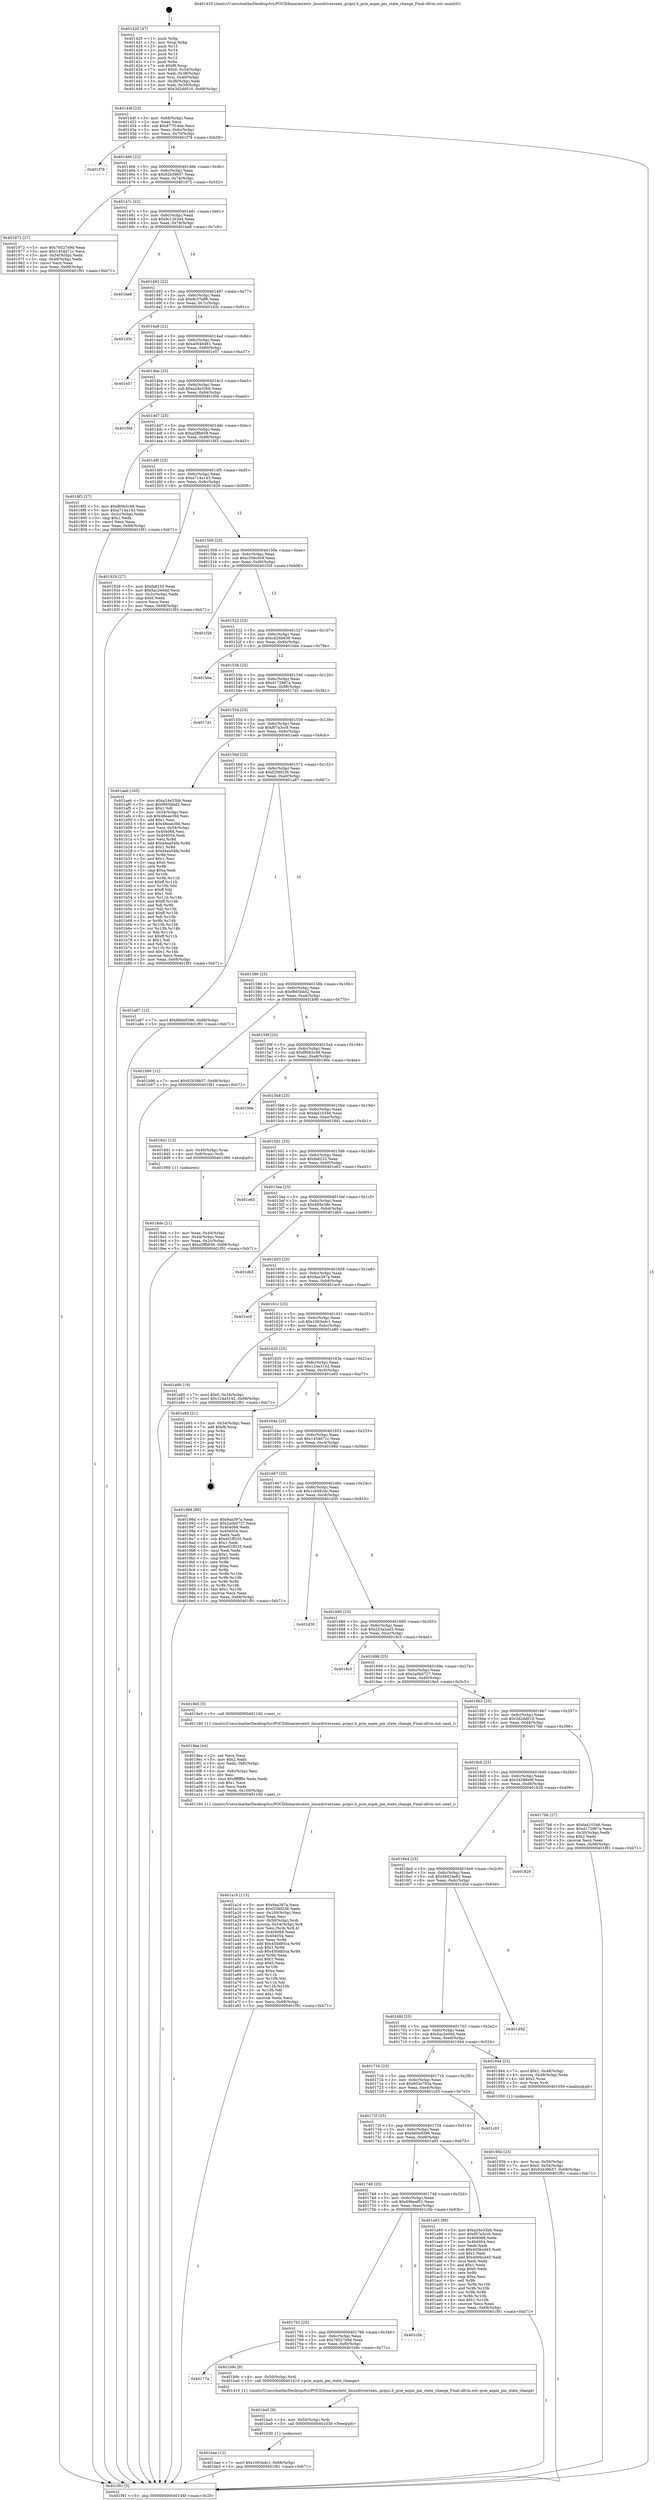 digraph "0x401420" {
  label = "0x401420 (/mnt/c/Users/mathe/Desktop/tcc/POCII/binaries/extr_linuxdriversxen..pcipci.h_pcie_aspm_pm_state_change_Final-ollvm.out::main(0))"
  labelloc = "t"
  node[shape=record]

  Entry [label="",width=0.3,height=0.3,shape=circle,fillcolor=black,style=filled]
  "0x40144f" [label="{
     0x40144f [23]\l
     | [instrs]\l
     &nbsp;&nbsp;0x40144f \<+3\>: mov -0x68(%rbp),%eax\l
     &nbsp;&nbsp;0x401452 \<+2\>: mov %eax,%ecx\l
     &nbsp;&nbsp;0x401454 \<+6\>: sub $0x877f14eb,%ecx\l
     &nbsp;&nbsp;0x40145a \<+3\>: mov %eax,-0x6c(%rbp)\l
     &nbsp;&nbsp;0x40145d \<+3\>: mov %ecx,-0x70(%rbp)\l
     &nbsp;&nbsp;0x401460 \<+6\>: je 0000000000401f78 \<main+0xb58\>\l
  }"]
  "0x401f78" [label="{
     0x401f78\l
  }", style=dashed]
  "0x401466" [label="{
     0x401466 [22]\l
     | [instrs]\l
     &nbsp;&nbsp;0x401466 \<+5\>: jmp 000000000040146b \<main+0x4b\>\l
     &nbsp;&nbsp;0x40146b \<+3\>: mov -0x6c(%rbp),%eax\l
     &nbsp;&nbsp;0x40146e \<+5\>: sub $0x92b39b57,%eax\l
     &nbsp;&nbsp;0x401473 \<+3\>: mov %eax,-0x74(%rbp)\l
     &nbsp;&nbsp;0x401476 \<+6\>: je 0000000000401972 \<main+0x552\>\l
  }"]
  Exit [label="",width=0.3,height=0.3,shape=circle,fillcolor=black,style=filled,peripheries=2]
  "0x401972" [label="{
     0x401972 [27]\l
     | [instrs]\l
     &nbsp;&nbsp;0x401972 \<+5\>: mov $0x76527e9d,%eax\l
     &nbsp;&nbsp;0x401977 \<+5\>: mov $0x1454d71c,%ecx\l
     &nbsp;&nbsp;0x40197c \<+3\>: mov -0x54(%rbp),%edx\l
     &nbsp;&nbsp;0x40197f \<+3\>: cmp -0x48(%rbp),%edx\l
     &nbsp;&nbsp;0x401982 \<+3\>: cmovl %ecx,%eax\l
     &nbsp;&nbsp;0x401985 \<+3\>: mov %eax,-0x68(%rbp)\l
     &nbsp;&nbsp;0x401988 \<+5\>: jmp 0000000000401f91 \<main+0xb71\>\l
  }"]
  "0x40147c" [label="{
     0x40147c [22]\l
     | [instrs]\l
     &nbsp;&nbsp;0x40147c \<+5\>: jmp 0000000000401481 \<main+0x61\>\l
     &nbsp;&nbsp;0x401481 \<+3\>: mov -0x6c(%rbp),%eax\l
     &nbsp;&nbsp;0x401484 \<+5\>: sub $0x9c1263d4,%eax\l
     &nbsp;&nbsp;0x401489 \<+3\>: mov %eax,-0x78(%rbp)\l
     &nbsp;&nbsp;0x40148c \<+6\>: je 0000000000401be8 \<main+0x7c8\>\l
  }"]
  "0x401bae" [label="{
     0x401bae [12]\l
     | [instrs]\l
     &nbsp;&nbsp;0x401bae \<+7\>: movl $0x1003edc1,-0x68(%rbp)\l
     &nbsp;&nbsp;0x401bb5 \<+5\>: jmp 0000000000401f91 \<main+0xb71\>\l
  }"]
  "0x401be8" [label="{
     0x401be8\l
  }", style=dashed]
  "0x401492" [label="{
     0x401492 [22]\l
     | [instrs]\l
     &nbsp;&nbsp;0x401492 \<+5\>: jmp 0000000000401497 \<main+0x77\>\l
     &nbsp;&nbsp;0x401497 \<+3\>: mov -0x6c(%rbp),%eax\l
     &nbsp;&nbsp;0x40149a \<+5\>: sub $0x9c37eff6,%eax\l
     &nbsp;&nbsp;0x40149f \<+3\>: mov %eax,-0x7c(%rbp)\l
     &nbsp;&nbsp;0x4014a2 \<+6\>: je 0000000000401d3c \<main+0x91c\>\l
  }"]
  "0x401ba5" [label="{
     0x401ba5 [9]\l
     | [instrs]\l
     &nbsp;&nbsp;0x401ba5 \<+4\>: mov -0x50(%rbp),%rdi\l
     &nbsp;&nbsp;0x401ba9 \<+5\>: call 0000000000401030 \<free@plt\>\l
     | [calls]\l
     &nbsp;&nbsp;0x401030 \{1\} (unknown)\l
  }"]
  "0x401d3c" [label="{
     0x401d3c\l
  }", style=dashed]
  "0x4014a8" [label="{
     0x4014a8 [22]\l
     | [instrs]\l
     &nbsp;&nbsp;0x4014a8 \<+5\>: jmp 00000000004014ad \<main+0x8d\>\l
     &nbsp;&nbsp;0x4014ad \<+3\>: mov -0x6c(%rbp),%eax\l
     &nbsp;&nbsp;0x4014b0 \<+5\>: sub $0xa004b461,%eax\l
     &nbsp;&nbsp;0x4014b5 \<+3\>: mov %eax,-0x80(%rbp)\l
     &nbsp;&nbsp;0x4014b8 \<+6\>: je 0000000000401e57 \<main+0xa37\>\l
  }"]
  "0x40177a" [label="{
     0x40177a\l
  }", style=dashed]
  "0x401e57" [label="{
     0x401e57\l
  }", style=dashed]
  "0x4014be" [label="{
     0x4014be [25]\l
     | [instrs]\l
     &nbsp;&nbsp;0x4014be \<+5\>: jmp 00000000004014c3 \<main+0xa3\>\l
     &nbsp;&nbsp;0x4014c3 \<+3\>: mov -0x6c(%rbp),%eax\l
     &nbsp;&nbsp;0x4014c6 \<+5\>: sub $0xa24e33bb,%eax\l
     &nbsp;&nbsp;0x4014cb \<+6\>: mov %eax,-0x84(%rbp)\l
     &nbsp;&nbsp;0x4014d1 \<+6\>: je 0000000000401f0d \<main+0xaed\>\l
  }"]
  "0x401b9c" [label="{
     0x401b9c [9]\l
     | [instrs]\l
     &nbsp;&nbsp;0x401b9c \<+4\>: mov -0x50(%rbp),%rdi\l
     &nbsp;&nbsp;0x401ba0 \<+5\>: call 0000000000401410 \<pcie_aspm_pm_state_change\>\l
     | [calls]\l
     &nbsp;&nbsp;0x401410 \{1\} (/mnt/c/Users/mathe/Desktop/tcc/POCII/binaries/extr_linuxdriversxen..pcipci.h_pcie_aspm_pm_state_change_Final-ollvm.out::pcie_aspm_pm_state_change)\l
  }"]
  "0x401f0d" [label="{
     0x401f0d\l
  }", style=dashed]
  "0x4014d7" [label="{
     0x4014d7 [25]\l
     | [instrs]\l
     &nbsp;&nbsp;0x4014d7 \<+5\>: jmp 00000000004014dc \<main+0xbc\>\l
     &nbsp;&nbsp;0x4014dc \<+3\>: mov -0x6c(%rbp),%eax\l
     &nbsp;&nbsp;0x4014df \<+5\>: sub $0xa5ffb658,%eax\l
     &nbsp;&nbsp;0x4014e4 \<+6\>: mov %eax,-0x88(%rbp)\l
     &nbsp;&nbsp;0x4014ea \<+6\>: je 00000000004018f3 \<main+0x4d3\>\l
  }"]
  "0x401761" [label="{
     0x401761 [25]\l
     | [instrs]\l
     &nbsp;&nbsp;0x401761 \<+5\>: jmp 0000000000401766 \<main+0x346\>\l
     &nbsp;&nbsp;0x401766 \<+3\>: mov -0x6c(%rbp),%eax\l
     &nbsp;&nbsp;0x401769 \<+5\>: sub $0x76527e9d,%eax\l
     &nbsp;&nbsp;0x40176e \<+6\>: mov %eax,-0xf0(%rbp)\l
     &nbsp;&nbsp;0x401774 \<+6\>: je 0000000000401b9c \<main+0x77c\>\l
  }"]
  "0x4018f3" [label="{
     0x4018f3 [27]\l
     | [instrs]\l
     &nbsp;&nbsp;0x4018f3 \<+5\>: mov $0xf80b5c48,%eax\l
     &nbsp;&nbsp;0x4018f8 \<+5\>: mov $0xa714a143,%ecx\l
     &nbsp;&nbsp;0x4018fd \<+3\>: mov -0x2c(%rbp),%edx\l
     &nbsp;&nbsp;0x401900 \<+3\>: cmp $0x1,%edx\l
     &nbsp;&nbsp;0x401903 \<+3\>: cmovl %ecx,%eax\l
     &nbsp;&nbsp;0x401906 \<+3\>: mov %eax,-0x68(%rbp)\l
     &nbsp;&nbsp;0x401909 \<+5\>: jmp 0000000000401f91 \<main+0xb71\>\l
  }"]
  "0x4014f0" [label="{
     0x4014f0 [25]\l
     | [instrs]\l
     &nbsp;&nbsp;0x4014f0 \<+5\>: jmp 00000000004014f5 \<main+0xd5\>\l
     &nbsp;&nbsp;0x4014f5 \<+3\>: mov -0x6c(%rbp),%eax\l
     &nbsp;&nbsp;0x4014f8 \<+5\>: sub $0xa714a143,%eax\l
     &nbsp;&nbsp;0x4014fd \<+6\>: mov %eax,-0x8c(%rbp)\l
     &nbsp;&nbsp;0x401503 \<+6\>: je 0000000000401929 \<main+0x509\>\l
  }"]
  "0x401c5b" [label="{
     0x401c5b\l
  }", style=dashed]
  "0x401929" [label="{
     0x401929 [27]\l
     | [instrs]\l
     &nbsp;&nbsp;0x401929 \<+5\>: mov $0xfa8233,%eax\l
     &nbsp;&nbsp;0x40192e \<+5\>: mov $0x5ac2e0dd,%ecx\l
     &nbsp;&nbsp;0x401933 \<+3\>: mov -0x2c(%rbp),%edx\l
     &nbsp;&nbsp;0x401936 \<+3\>: cmp $0x0,%edx\l
     &nbsp;&nbsp;0x401939 \<+3\>: cmove %ecx,%eax\l
     &nbsp;&nbsp;0x40193c \<+3\>: mov %eax,-0x68(%rbp)\l
     &nbsp;&nbsp;0x40193f \<+5\>: jmp 0000000000401f91 \<main+0xb71\>\l
  }"]
  "0x401509" [label="{
     0x401509 [25]\l
     | [instrs]\l
     &nbsp;&nbsp;0x401509 \<+5\>: jmp 000000000040150e \<main+0xee\>\l
     &nbsp;&nbsp;0x40150e \<+3\>: mov -0x6c(%rbp),%eax\l
     &nbsp;&nbsp;0x401511 \<+5\>: sub $0xc556c0c9,%eax\l
     &nbsp;&nbsp;0x401516 \<+6\>: mov %eax,-0x90(%rbp)\l
     &nbsp;&nbsp;0x40151c \<+6\>: je 0000000000401f26 \<main+0xb06\>\l
  }"]
  "0x401748" [label="{
     0x401748 [25]\l
     | [instrs]\l
     &nbsp;&nbsp;0x401748 \<+5\>: jmp 000000000040174d \<main+0x32d\>\l
     &nbsp;&nbsp;0x40174d \<+3\>: mov -0x6c(%rbp),%eax\l
     &nbsp;&nbsp;0x401750 \<+5\>: sub $0x69beaf51,%eax\l
     &nbsp;&nbsp;0x401755 \<+6\>: mov %eax,-0xec(%rbp)\l
     &nbsp;&nbsp;0x40175b \<+6\>: je 0000000000401c5b \<main+0x83b\>\l
  }"]
  "0x401f26" [label="{
     0x401f26\l
  }", style=dashed]
  "0x401522" [label="{
     0x401522 [25]\l
     | [instrs]\l
     &nbsp;&nbsp;0x401522 \<+5\>: jmp 0000000000401527 \<main+0x107\>\l
     &nbsp;&nbsp;0x401527 \<+3\>: mov -0x6c(%rbp),%eax\l
     &nbsp;&nbsp;0x40152a \<+5\>: sub $0xcb26b639,%eax\l
     &nbsp;&nbsp;0x40152f \<+6\>: mov %eax,-0x94(%rbp)\l
     &nbsp;&nbsp;0x401535 \<+6\>: je 0000000000401bba \<main+0x79a\>\l
  }"]
  "0x401a93" [label="{
     0x401a93 [88]\l
     | [instrs]\l
     &nbsp;&nbsp;0x401a93 \<+5\>: mov $0xa24e33bb,%eax\l
     &nbsp;&nbsp;0x401a98 \<+5\>: mov $0xf07a3cc9,%ecx\l
     &nbsp;&nbsp;0x401a9d \<+7\>: mov 0x404068,%edx\l
     &nbsp;&nbsp;0x401aa4 \<+7\>: mov 0x404054,%esi\l
     &nbsp;&nbsp;0x401aab \<+2\>: mov %edx,%edi\l
     &nbsp;&nbsp;0x401aad \<+6\>: sub $0x400bcd45,%edi\l
     &nbsp;&nbsp;0x401ab3 \<+3\>: sub $0x1,%edi\l
     &nbsp;&nbsp;0x401ab6 \<+6\>: add $0x400bcd45,%edi\l
     &nbsp;&nbsp;0x401abc \<+3\>: imul %edi,%edx\l
     &nbsp;&nbsp;0x401abf \<+3\>: and $0x1,%edx\l
     &nbsp;&nbsp;0x401ac2 \<+3\>: cmp $0x0,%edx\l
     &nbsp;&nbsp;0x401ac5 \<+4\>: sete %r8b\l
     &nbsp;&nbsp;0x401ac9 \<+3\>: cmp $0xa,%esi\l
     &nbsp;&nbsp;0x401acc \<+4\>: setl %r9b\l
     &nbsp;&nbsp;0x401ad0 \<+3\>: mov %r8b,%r10b\l
     &nbsp;&nbsp;0x401ad3 \<+3\>: and %r9b,%r10b\l
     &nbsp;&nbsp;0x401ad6 \<+3\>: xor %r9b,%r8b\l
     &nbsp;&nbsp;0x401ad9 \<+3\>: or %r8b,%r10b\l
     &nbsp;&nbsp;0x401adc \<+4\>: test $0x1,%r10b\l
     &nbsp;&nbsp;0x401ae0 \<+3\>: cmovne %ecx,%eax\l
     &nbsp;&nbsp;0x401ae3 \<+3\>: mov %eax,-0x68(%rbp)\l
     &nbsp;&nbsp;0x401ae6 \<+5\>: jmp 0000000000401f91 \<main+0xb71\>\l
  }"]
  "0x401bba" [label="{
     0x401bba\l
  }", style=dashed]
  "0x40153b" [label="{
     0x40153b [25]\l
     | [instrs]\l
     &nbsp;&nbsp;0x40153b \<+5\>: jmp 0000000000401540 \<main+0x120\>\l
     &nbsp;&nbsp;0x401540 \<+3\>: mov -0x6c(%rbp),%eax\l
     &nbsp;&nbsp;0x401543 \<+5\>: sub $0xd172967a,%eax\l
     &nbsp;&nbsp;0x401548 \<+6\>: mov %eax,-0x98(%rbp)\l
     &nbsp;&nbsp;0x40154e \<+6\>: je 00000000004017d1 \<main+0x3b1\>\l
  }"]
  "0x40172f" [label="{
     0x40172f [25]\l
     | [instrs]\l
     &nbsp;&nbsp;0x40172f \<+5\>: jmp 0000000000401734 \<main+0x314\>\l
     &nbsp;&nbsp;0x401734 \<+3\>: mov -0x6c(%rbp),%eax\l
     &nbsp;&nbsp;0x401737 \<+5\>: sub $0x660e9396,%eax\l
     &nbsp;&nbsp;0x40173c \<+6\>: mov %eax,-0xe8(%rbp)\l
     &nbsp;&nbsp;0x401742 \<+6\>: je 0000000000401a93 \<main+0x673\>\l
  }"]
  "0x4017d1" [label="{
     0x4017d1\l
  }", style=dashed]
  "0x401554" [label="{
     0x401554 [25]\l
     | [instrs]\l
     &nbsp;&nbsp;0x401554 \<+5\>: jmp 0000000000401559 \<main+0x139\>\l
     &nbsp;&nbsp;0x401559 \<+3\>: mov -0x6c(%rbp),%eax\l
     &nbsp;&nbsp;0x40155c \<+5\>: sub $0xf07a3cc9,%eax\l
     &nbsp;&nbsp;0x401561 \<+6\>: mov %eax,-0x9c(%rbp)\l
     &nbsp;&nbsp;0x401567 \<+6\>: je 0000000000401aeb \<main+0x6cb\>\l
  }"]
  "0x401c03" [label="{
     0x401c03\l
  }", style=dashed]
  "0x401aeb" [label="{
     0x401aeb [165]\l
     | [instrs]\l
     &nbsp;&nbsp;0x401aeb \<+5\>: mov $0xa24e33bb,%eax\l
     &nbsp;&nbsp;0x401af0 \<+5\>: mov $0xf665bbd2,%ecx\l
     &nbsp;&nbsp;0x401af5 \<+2\>: mov $0x1,%dl\l
     &nbsp;&nbsp;0x401af7 \<+3\>: mov -0x54(%rbp),%esi\l
     &nbsp;&nbsp;0x401afa \<+6\>: sub $0x48eae39d,%esi\l
     &nbsp;&nbsp;0x401b00 \<+3\>: add $0x1,%esi\l
     &nbsp;&nbsp;0x401b03 \<+6\>: add $0x48eae39d,%esi\l
     &nbsp;&nbsp;0x401b09 \<+3\>: mov %esi,-0x54(%rbp)\l
     &nbsp;&nbsp;0x401b0c \<+7\>: mov 0x404068,%esi\l
     &nbsp;&nbsp;0x401b13 \<+7\>: mov 0x404054,%edi\l
     &nbsp;&nbsp;0x401b1a \<+3\>: mov %esi,%r8d\l
     &nbsp;&nbsp;0x401b1d \<+7\>: add $0xd4ea54fa,%r8d\l
     &nbsp;&nbsp;0x401b24 \<+4\>: sub $0x1,%r8d\l
     &nbsp;&nbsp;0x401b28 \<+7\>: sub $0xd4ea54fa,%r8d\l
     &nbsp;&nbsp;0x401b2f \<+4\>: imul %r8d,%esi\l
     &nbsp;&nbsp;0x401b33 \<+3\>: and $0x1,%esi\l
     &nbsp;&nbsp;0x401b36 \<+3\>: cmp $0x0,%esi\l
     &nbsp;&nbsp;0x401b39 \<+4\>: sete %r9b\l
     &nbsp;&nbsp;0x401b3d \<+3\>: cmp $0xa,%edi\l
     &nbsp;&nbsp;0x401b40 \<+4\>: setl %r10b\l
     &nbsp;&nbsp;0x401b44 \<+3\>: mov %r9b,%r11b\l
     &nbsp;&nbsp;0x401b47 \<+4\>: xor $0xff,%r11b\l
     &nbsp;&nbsp;0x401b4b \<+3\>: mov %r10b,%bl\l
     &nbsp;&nbsp;0x401b4e \<+3\>: xor $0xff,%bl\l
     &nbsp;&nbsp;0x401b51 \<+3\>: xor $0x1,%dl\l
     &nbsp;&nbsp;0x401b54 \<+3\>: mov %r11b,%r14b\l
     &nbsp;&nbsp;0x401b57 \<+4\>: and $0xff,%r14b\l
     &nbsp;&nbsp;0x401b5b \<+3\>: and %dl,%r9b\l
     &nbsp;&nbsp;0x401b5e \<+3\>: mov %bl,%r15b\l
     &nbsp;&nbsp;0x401b61 \<+4\>: and $0xff,%r15b\l
     &nbsp;&nbsp;0x401b65 \<+3\>: and %dl,%r10b\l
     &nbsp;&nbsp;0x401b68 \<+3\>: or %r9b,%r14b\l
     &nbsp;&nbsp;0x401b6b \<+3\>: or %r10b,%r15b\l
     &nbsp;&nbsp;0x401b6e \<+3\>: xor %r15b,%r14b\l
     &nbsp;&nbsp;0x401b71 \<+3\>: or %bl,%r11b\l
     &nbsp;&nbsp;0x401b74 \<+4\>: xor $0xff,%r11b\l
     &nbsp;&nbsp;0x401b78 \<+3\>: or $0x1,%dl\l
     &nbsp;&nbsp;0x401b7b \<+3\>: and %dl,%r11b\l
     &nbsp;&nbsp;0x401b7e \<+3\>: or %r11b,%r14b\l
     &nbsp;&nbsp;0x401b81 \<+4\>: test $0x1,%r14b\l
     &nbsp;&nbsp;0x401b85 \<+3\>: cmovne %ecx,%eax\l
     &nbsp;&nbsp;0x401b88 \<+3\>: mov %eax,-0x68(%rbp)\l
     &nbsp;&nbsp;0x401b8b \<+5\>: jmp 0000000000401f91 \<main+0xb71\>\l
  }"]
  "0x40156d" [label="{
     0x40156d [25]\l
     | [instrs]\l
     &nbsp;&nbsp;0x40156d \<+5\>: jmp 0000000000401572 \<main+0x152\>\l
     &nbsp;&nbsp;0x401572 \<+3\>: mov -0x6c(%rbp),%eax\l
     &nbsp;&nbsp;0x401575 \<+5\>: sub $0xf256f236,%eax\l
     &nbsp;&nbsp;0x40157a \<+6\>: mov %eax,-0xa0(%rbp)\l
     &nbsp;&nbsp;0x401580 \<+6\>: je 0000000000401a87 \<main+0x667\>\l
  }"]
  "0x401a16" [label="{
     0x401a16 [113]\l
     | [instrs]\l
     &nbsp;&nbsp;0x401a16 \<+5\>: mov $0x9aa397a,%ecx\l
     &nbsp;&nbsp;0x401a1b \<+5\>: mov $0xf256f236,%edx\l
     &nbsp;&nbsp;0x401a20 \<+6\>: mov -0x100(%rbp),%esi\l
     &nbsp;&nbsp;0x401a26 \<+3\>: imul %eax,%esi\l
     &nbsp;&nbsp;0x401a29 \<+4\>: mov -0x50(%rbp),%rdi\l
     &nbsp;&nbsp;0x401a2d \<+4\>: movslq -0x54(%rbp),%r8\l
     &nbsp;&nbsp;0x401a31 \<+4\>: mov %esi,(%rdi,%r8,4)\l
     &nbsp;&nbsp;0x401a35 \<+7\>: mov 0x404068,%eax\l
     &nbsp;&nbsp;0x401a3c \<+7\>: mov 0x404054,%esi\l
     &nbsp;&nbsp;0x401a43 \<+3\>: mov %eax,%r9d\l
     &nbsp;&nbsp;0x401a46 \<+7\>: add $0x450d85ca,%r9d\l
     &nbsp;&nbsp;0x401a4d \<+4\>: sub $0x1,%r9d\l
     &nbsp;&nbsp;0x401a51 \<+7\>: sub $0x450d85ca,%r9d\l
     &nbsp;&nbsp;0x401a58 \<+4\>: imul %r9d,%eax\l
     &nbsp;&nbsp;0x401a5c \<+3\>: and $0x1,%eax\l
     &nbsp;&nbsp;0x401a5f \<+3\>: cmp $0x0,%eax\l
     &nbsp;&nbsp;0x401a62 \<+4\>: sete %r10b\l
     &nbsp;&nbsp;0x401a66 \<+3\>: cmp $0xa,%esi\l
     &nbsp;&nbsp;0x401a69 \<+4\>: setl %r11b\l
     &nbsp;&nbsp;0x401a6d \<+3\>: mov %r10b,%bl\l
     &nbsp;&nbsp;0x401a70 \<+3\>: and %r11b,%bl\l
     &nbsp;&nbsp;0x401a73 \<+3\>: xor %r11b,%r10b\l
     &nbsp;&nbsp;0x401a76 \<+3\>: or %r10b,%bl\l
     &nbsp;&nbsp;0x401a79 \<+3\>: test $0x1,%bl\l
     &nbsp;&nbsp;0x401a7c \<+3\>: cmovne %edx,%ecx\l
     &nbsp;&nbsp;0x401a7f \<+3\>: mov %ecx,-0x68(%rbp)\l
     &nbsp;&nbsp;0x401a82 \<+5\>: jmp 0000000000401f91 \<main+0xb71\>\l
  }"]
  "0x401a87" [label="{
     0x401a87 [12]\l
     | [instrs]\l
     &nbsp;&nbsp;0x401a87 \<+7\>: movl $0x660e9396,-0x68(%rbp)\l
     &nbsp;&nbsp;0x401a8e \<+5\>: jmp 0000000000401f91 \<main+0xb71\>\l
  }"]
  "0x401586" [label="{
     0x401586 [25]\l
     | [instrs]\l
     &nbsp;&nbsp;0x401586 \<+5\>: jmp 000000000040158b \<main+0x16b\>\l
     &nbsp;&nbsp;0x40158b \<+3\>: mov -0x6c(%rbp),%eax\l
     &nbsp;&nbsp;0x40158e \<+5\>: sub $0xf665bbd2,%eax\l
     &nbsp;&nbsp;0x401593 \<+6\>: mov %eax,-0xa4(%rbp)\l
     &nbsp;&nbsp;0x401599 \<+6\>: je 0000000000401b90 \<main+0x770\>\l
  }"]
  "0x4019ea" [label="{
     0x4019ea [44]\l
     | [instrs]\l
     &nbsp;&nbsp;0x4019ea \<+2\>: xor %ecx,%ecx\l
     &nbsp;&nbsp;0x4019ec \<+5\>: mov $0x2,%edx\l
     &nbsp;&nbsp;0x4019f1 \<+6\>: mov %edx,-0xfc(%rbp)\l
     &nbsp;&nbsp;0x4019f7 \<+1\>: cltd\l
     &nbsp;&nbsp;0x4019f8 \<+6\>: mov -0xfc(%rbp),%esi\l
     &nbsp;&nbsp;0x4019fe \<+2\>: idiv %esi\l
     &nbsp;&nbsp;0x401a00 \<+6\>: imul $0xfffffffe,%edx,%edx\l
     &nbsp;&nbsp;0x401a06 \<+3\>: sub $0x1,%ecx\l
     &nbsp;&nbsp;0x401a09 \<+2\>: sub %ecx,%edx\l
     &nbsp;&nbsp;0x401a0b \<+6\>: mov %edx,-0x100(%rbp)\l
     &nbsp;&nbsp;0x401a11 \<+5\>: call 0000000000401160 \<next_i\>\l
     | [calls]\l
     &nbsp;&nbsp;0x401160 \{1\} (/mnt/c/Users/mathe/Desktop/tcc/POCII/binaries/extr_linuxdriversxen..pcipci.h_pcie_aspm_pm_state_change_Final-ollvm.out::next_i)\l
  }"]
  "0x401b90" [label="{
     0x401b90 [12]\l
     | [instrs]\l
     &nbsp;&nbsp;0x401b90 \<+7\>: movl $0x92b39b57,-0x68(%rbp)\l
     &nbsp;&nbsp;0x401b97 \<+5\>: jmp 0000000000401f91 \<main+0xb71\>\l
  }"]
  "0x40159f" [label="{
     0x40159f [25]\l
     | [instrs]\l
     &nbsp;&nbsp;0x40159f \<+5\>: jmp 00000000004015a4 \<main+0x184\>\l
     &nbsp;&nbsp;0x4015a4 \<+3\>: mov -0x6c(%rbp),%eax\l
     &nbsp;&nbsp;0x4015a7 \<+5\>: sub $0xf80b5c48,%eax\l
     &nbsp;&nbsp;0x4015ac \<+6\>: mov %eax,-0xa8(%rbp)\l
     &nbsp;&nbsp;0x4015b2 \<+6\>: je 000000000040190e \<main+0x4ee\>\l
  }"]
  "0x40195b" [label="{
     0x40195b [23]\l
     | [instrs]\l
     &nbsp;&nbsp;0x40195b \<+4\>: mov %rax,-0x50(%rbp)\l
     &nbsp;&nbsp;0x40195f \<+7\>: movl $0x0,-0x54(%rbp)\l
     &nbsp;&nbsp;0x401966 \<+7\>: movl $0x92b39b57,-0x68(%rbp)\l
     &nbsp;&nbsp;0x40196d \<+5\>: jmp 0000000000401f91 \<main+0xb71\>\l
  }"]
  "0x40190e" [label="{
     0x40190e\l
  }", style=dashed]
  "0x4015b8" [label="{
     0x4015b8 [25]\l
     | [instrs]\l
     &nbsp;&nbsp;0x4015b8 \<+5\>: jmp 00000000004015bd \<main+0x19d\>\l
     &nbsp;&nbsp;0x4015bd \<+3\>: mov -0x6c(%rbp),%eax\l
     &nbsp;&nbsp;0x4015c0 \<+5\>: sub $0xfad10346,%eax\l
     &nbsp;&nbsp;0x4015c5 \<+6\>: mov %eax,-0xac(%rbp)\l
     &nbsp;&nbsp;0x4015cb \<+6\>: je 00000000004018d1 \<main+0x4b1\>\l
  }"]
  "0x401716" [label="{
     0x401716 [25]\l
     | [instrs]\l
     &nbsp;&nbsp;0x401716 \<+5\>: jmp 000000000040171b \<main+0x2fb\>\l
     &nbsp;&nbsp;0x40171b \<+3\>: mov -0x6c(%rbp),%eax\l
     &nbsp;&nbsp;0x40171e \<+5\>: sub $0x603e793a,%eax\l
     &nbsp;&nbsp;0x401723 \<+6\>: mov %eax,-0xe4(%rbp)\l
     &nbsp;&nbsp;0x401729 \<+6\>: je 0000000000401c03 \<main+0x7e3\>\l
  }"]
  "0x4018d1" [label="{
     0x4018d1 [13]\l
     | [instrs]\l
     &nbsp;&nbsp;0x4018d1 \<+4\>: mov -0x40(%rbp),%rax\l
     &nbsp;&nbsp;0x4018d5 \<+4\>: mov 0x8(%rax),%rdi\l
     &nbsp;&nbsp;0x4018d9 \<+5\>: call 0000000000401060 \<atoi@plt\>\l
     | [calls]\l
     &nbsp;&nbsp;0x401060 \{1\} (unknown)\l
  }"]
  "0x4015d1" [label="{
     0x4015d1 [25]\l
     | [instrs]\l
     &nbsp;&nbsp;0x4015d1 \<+5\>: jmp 00000000004015d6 \<main+0x1b6\>\l
     &nbsp;&nbsp;0x4015d6 \<+3\>: mov -0x6c(%rbp),%eax\l
     &nbsp;&nbsp;0x4015d9 \<+5\>: sub $0xfa8233,%eax\l
     &nbsp;&nbsp;0x4015de \<+6\>: mov %eax,-0xb0(%rbp)\l
     &nbsp;&nbsp;0x4015e4 \<+6\>: je 0000000000401e63 \<main+0xa43\>\l
  }"]
  "0x401944" [label="{
     0x401944 [23]\l
     | [instrs]\l
     &nbsp;&nbsp;0x401944 \<+7\>: movl $0x1,-0x48(%rbp)\l
     &nbsp;&nbsp;0x40194b \<+4\>: movslq -0x48(%rbp),%rax\l
     &nbsp;&nbsp;0x40194f \<+4\>: shl $0x2,%rax\l
     &nbsp;&nbsp;0x401953 \<+3\>: mov %rax,%rdi\l
     &nbsp;&nbsp;0x401956 \<+5\>: call 0000000000401050 \<malloc@plt\>\l
     | [calls]\l
     &nbsp;&nbsp;0x401050 \{1\} (unknown)\l
  }"]
  "0x401e63" [label="{
     0x401e63\l
  }", style=dashed]
  "0x4015ea" [label="{
     0x4015ea [25]\l
     | [instrs]\l
     &nbsp;&nbsp;0x4015ea \<+5\>: jmp 00000000004015ef \<main+0x1cf\>\l
     &nbsp;&nbsp;0x4015ef \<+3\>: mov -0x6c(%rbp),%eax\l
     &nbsp;&nbsp;0x4015f2 \<+5\>: sub $0x485e39e,%eax\l
     &nbsp;&nbsp;0x4015f7 \<+6\>: mov %eax,-0xb4(%rbp)\l
     &nbsp;&nbsp;0x4015fd \<+6\>: je 0000000000401db5 \<main+0x995\>\l
  }"]
  "0x4016fd" [label="{
     0x4016fd [25]\l
     | [instrs]\l
     &nbsp;&nbsp;0x4016fd \<+5\>: jmp 0000000000401702 \<main+0x2e2\>\l
     &nbsp;&nbsp;0x401702 \<+3\>: mov -0x6c(%rbp),%eax\l
     &nbsp;&nbsp;0x401705 \<+5\>: sub $0x5ac2e0dd,%eax\l
     &nbsp;&nbsp;0x40170a \<+6\>: mov %eax,-0xe0(%rbp)\l
     &nbsp;&nbsp;0x401710 \<+6\>: je 0000000000401944 \<main+0x524\>\l
  }"]
  "0x401db5" [label="{
     0x401db5\l
  }", style=dashed]
  "0x401603" [label="{
     0x401603 [25]\l
     | [instrs]\l
     &nbsp;&nbsp;0x401603 \<+5\>: jmp 0000000000401608 \<main+0x1e8\>\l
     &nbsp;&nbsp;0x401608 \<+3\>: mov -0x6c(%rbp),%eax\l
     &nbsp;&nbsp;0x40160b \<+5\>: sub $0x9aa397a,%eax\l
     &nbsp;&nbsp;0x401610 \<+6\>: mov %eax,-0xb8(%rbp)\l
     &nbsp;&nbsp;0x401616 \<+6\>: je 0000000000401ec0 \<main+0xaa0\>\l
  }"]
  "0x401d5d" [label="{
     0x401d5d\l
  }", style=dashed]
  "0x401ec0" [label="{
     0x401ec0\l
  }", style=dashed]
  "0x40161c" [label="{
     0x40161c [25]\l
     | [instrs]\l
     &nbsp;&nbsp;0x40161c \<+5\>: jmp 0000000000401621 \<main+0x201\>\l
     &nbsp;&nbsp;0x401621 \<+3\>: mov -0x6c(%rbp),%eax\l
     &nbsp;&nbsp;0x401624 \<+5\>: sub $0x1003edc1,%eax\l
     &nbsp;&nbsp;0x401629 \<+6\>: mov %eax,-0xbc(%rbp)\l
     &nbsp;&nbsp;0x40162f \<+6\>: je 0000000000401e80 \<main+0xa60\>\l
  }"]
  "0x4016e4" [label="{
     0x4016e4 [25]\l
     | [instrs]\l
     &nbsp;&nbsp;0x4016e4 \<+5\>: jmp 00000000004016e9 \<main+0x2c9\>\l
     &nbsp;&nbsp;0x4016e9 \<+3\>: mov -0x6c(%rbp),%eax\l
     &nbsp;&nbsp;0x4016ec \<+5\>: sub $0x58424e82,%eax\l
     &nbsp;&nbsp;0x4016f1 \<+6\>: mov %eax,-0xdc(%rbp)\l
     &nbsp;&nbsp;0x4016f7 \<+6\>: je 0000000000401d5d \<main+0x93d\>\l
  }"]
  "0x401e80" [label="{
     0x401e80 [19]\l
     | [instrs]\l
     &nbsp;&nbsp;0x401e80 \<+7\>: movl $0x0,-0x34(%rbp)\l
     &nbsp;&nbsp;0x401e87 \<+7\>: movl $0x124a3142,-0x68(%rbp)\l
     &nbsp;&nbsp;0x401e8e \<+5\>: jmp 0000000000401f91 \<main+0xb71\>\l
  }"]
  "0x401635" [label="{
     0x401635 [25]\l
     | [instrs]\l
     &nbsp;&nbsp;0x401635 \<+5\>: jmp 000000000040163a \<main+0x21a\>\l
     &nbsp;&nbsp;0x40163a \<+3\>: mov -0x6c(%rbp),%eax\l
     &nbsp;&nbsp;0x40163d \<+5\>: sub $0x124a3142,%eax\l
     &nbsp;&nbsp;0x401642 \<+6\>: mov %eax,-0xc0(%rbp)\l
     &nbsp;&nbsp;0x401648 \<+6\>: je 0000000000401e93 \<main+0xa73\>\l
  }"]
  "0x401829" [label="{
     0x401829\l
  }", style=dashed]
  "0x401e93" [label="{
     0x401e93 [21]\l
     | [instrs]\l
     &nbsp;&nbsp;0x401e93 \<+3\>: mov -0x34(%rbp),%eax\l
     &nbsp;&nbsp;0x401e96 \<+7\>: add $0xf8,%rsp\l
     &nbsp;&nbsp;0x401e9d \<+1\>: pop %rbx\l
     &nbsp;&nbsp;0x401e9e \<+2\>: pop %r12\l
     &nbsp;&nbsp;0x401ea0 \<+2\>: pop %r13\l
     &nbsp;&nbsp;0x401ea2 \<+2\>: pop %r14\l
     &nbsp;&nbsp;0x401ea4 \<+2\>: pop %r15\l
     &nbsp;&nbsp;0x401ea6 \<+1\>: pop %rbp\l
     &nbsp;&nbsp;0x401ea7 \<+1\>: ret\l
  }"]
  "0x40164e" [label="{
     0x40164e [25]\l
     | [instrs]\l
     &nbsp;&nbsp;0x40164e \<+5\>: jmp 0000000000401653 \<main+0x233\>\l
     &nbsp;&nbsp;0x401653 \<+3\>: mov -0x6c(%rbp),%eax\l
     &nbsp;&nbsp;0x401656 \<+5\>: sub $0x1454d71c,%eax\l
     &nbsp;&nbsp;0x40165b \<+6\>: mov %eax,-0xc4(%rbp)\l
     &nbsp;&nbsp;0x401661 \<+6\>: je 000000000040198d \<main+0x56d\>\l
  }"]
  "0x4018de" [label="{
     0x4018de [21]\l
     | [instrs]\l
     &nbsp;&nbsp;0x4018de \<+3\>: mov %eax,-0x44(%rbp)\l
     &nbsp;&nbsp;0x4018e1 \<+3\>: mov -0x44(%rbp),%eax\l
     &nbsp;&nbsp;0x4018e4 \<+3\>: mov %eax,-0x2c(%rbp)\l
     &nbsp;&nbsp;0x4018e7 \<+7\>: movl $0xa5ffb658,-0x68(%rbp)\l
     &nbsp;&nbsp;0x4018ee \<+5\>: jmp 0000000000401f91 \<main+0xb71\>\l
  }"]
  "0x40198d" [label="{
     0x40198d [88]\l
     | [instrs]\l
     &nbsp;&nbsp;0x40198d \<+5\>: mov $0x9aa397a,%eax\l
     &nbsp;&nbsp;0x401992 \<+5\>: mov $0x2a0b0727,%ecx\l
     &nbsp;&nbsp;0x401997 \<+7\>: mov 0x404068,%edx\l
     &nbsp;&nbsp;0x40199e \<+7\>: mov 0x404054,%esi\l
     &nbsp;&nbsp;0x4019a5 \<+2\>: mov %edx,%edi\l
     &nbsp;&nbsp;0x4019a7 \<+6\>: sub $0xe01ff335,%edi\l
     &nbsp;&nbsp;0x4019ad \<+3\>: sub $0x1,%edi\l
     &nbsp;&nbsp;0x4019b0 \<+6\>: add $0xe01ff335,%edi\l
     &nbsp;&nbsp;0x4019b6 \<+3\>: imul %edi,%edx\l
     &nbsp;&nbsp;0x4019b9 \<+3\>: and $0x1,%edx\l
     &nbsp;&nbsp;0x4019bc \<+3\>: cmp $0x0,%edx\l
     &nbsp;&nbsp;0x4019bf \<+4\>: sete %r8b\l
     &nbsp;&nbsp;0x4019c3 \<+3\>: cmp $0xa,%esi\l
     &nbsp;&nbsp;0x4019c6 \<+4\>: setl %r9b\l
     &nbsp;&nbsp;0x4019ca \<+3\>: mov %r8b,%r10b\l
     &nbsp;&nbsp;0x4019cd \<+3\>: and %r9b,%r10b\l
     &nbsp;&nbsp;0x4019d0 \<+3\>: xor %r9b,%r8b\l
     &nbsp;&nbsp;0x4019d3 \<+3\>: or %r8b,%r10b\l
     &nbsp;&nbsp;0x4019d6 \<+4\>: test $0x1,%r10b\l
     &nbsp;&nbsp;0x4019da \<+3\>: cmovne %ecx,%eax\l
     &nbsp;&nbsp;0x4019dd \<+3\>: mov %eax,-0x68(%rbp)\l
     &nbsp;&nbsp;0x4019e0 \<+5\>: jmp 0000000000401f91 \<main+0xb71\>\l
  }"]
  "0x401667" [label="{
     0x401667 [25]\l
     | [instrs]\l
     &nbsp;&nbsp;0x401667 \<+5\>: jmp 000000000040166c \<main+0x24c\>\l
     &nbsp;&nbsp;0x40166c \<+3\>: mov -0x6c(%rbp),%eax\l
     &nbsp;&nbsp;0x40166f \<+5\>: sub $0x1cb582dc,%eax\l
     &nbsp;&nbsp;0x401674 \<+6\>: mov %eax,-0xc8(%rbp)\l
     &nbsp;&nbsp;0x40167a \<+6\>: je 0000000000401d30 \<main+0x910\>\l
  }"]
  "0x401420" [label="{
     0x401420 [47]\l
     | [instrs]\l
     &nbsp;&nbsp;0x401420 \<+1\>: push %rbp\l
     &nbsp;&nbsp;0x401421 \<+3\>: mov %rsp,%rbp\l
     &nbsp;&nbsp;0x401424 \<+2\>: push %r15\l
     &nbsp;&nbsp;0x401426 \<+2\>: push %r14\l
     &nbsp;&nbsp;0x401428 \<+2\>: push %r13\l
     &nbsp;&nbsp;0x40142a \<+2\>: push %r12\l
     &nbsp;&nbsp;0x40142c \<+1\>: push %rbx\l
     &nbsp;&nbsp;0x40142d \<+7\>: sub $0xf8,%rsp\l
     &nbsp;&nbsp;0x401434 \<+7\>: movl $0x0,-0x34(%rbp)\l
     &nbsp;&nbsp;0x40143b \<+3\>: mov %edi,-0x38(%rbp)\l
     &nbsp;&nbsp;0x40143e \<+4\>: mov %rsi,-0x40(%rbp)\l
     &nbsp;&nbsp;0x401442 \<+3\>: mov -0x38(%rbp),%edi\l
     &nbsp;&nbsp;0x401445 \<+3\>: mov %edi,-0x30(%rbp)\l
     &nbsp;&nbsp;0x401448 \<+7\>: movl $0x3d2dd016,-0x68(%rbp)\l
  }"]
  "0x401d30" [label="{
     0x401d30\l
  }", style=dashed]
  "0x401680" [label="{
     0x401680 [25]\l
     | [instrs]\l
     &nbsp;&nbsp;0x401680 \<+5\>: jmp 0000000000401685 \<main+0x265\>\l
     &nbsp;&nbsp;0x401685 \<+3\>: mov -0x6c(%rbp),%eax\l
     &nbsp;&nbsp;0x401688 \<+5\>: sub $0x253a2ad3,%eax\l
     &nbsp;&nbsp;0x40168d \<+6\>: mov %eax,-0xcc(%rbp)\l
     &nbsp;&nbsp;0x401693 \<+6\>: je 00000000004018c5 \<main+0x4a5\>\l
  }"]
  "0x401f91" [label="{
     0x401f91 [5]\l
     | [instrs]\l
     &nbsp;&nbsp;0x401f91 \<+5\>: jmp 000000000040144f \<main+0x2f\>\l
  }"]
  "0x4018c5" [label="{
     0x4018c5\l
  }", style=dashed]
  "0x401699" [label="{
     0x401699 [25]\l
     | [instrs]\l
     &nbsp;&nbsp;0x401699 \<+5\>: jmp 000000000040169e \<main+0x27e\>\l
     &nbsp;&nbsp;0x40169e \<+3\>: mov -0x6c(%rbp),%eax\l
     &nbsp;&nbsp;0x4016a1 \<+5\>: sub $0x2a0b0727,%eax\l
     &nbsp;&nbsp;0x4016a6 \<+6\>: mov %eax,-0xd0(%rbp)\l
     &nbsp;&nbsp;0x4016ac \<+6\>: je 00000000004019e5 \<main+0x5c5\>\l
  }"]
  "0x4016cb" [label="{
     0x4016cb [25]\l
     | [instrs]\l
     &nbsp;&nbsp;0x4016cb \<+5\>: jmp 00000000004016d0 \<main+0x2b0\>\l
     &nbsp;&nbsp;0x4016d0 \<+3\>: mov -0x6c(%rbp),%eax\l
     &nbsp;&nbsp;0x4016d3 \<+5\>: sub $0x54588e9f,%eax\l
     &nbsp;&nbsp;0x4016d8 \<+6\>: mov %eax,-0xd8(%rbp)\l
     &nbsp;&nbsp;0x4016de \<+6\>: je 0000000000401829 \<main+0x409\>\l
  }"]
  "0x4019e5" [label="{
     0x4019e5 [5]\l
     | [instrs]\l
     &nbsp;&nbsp;0x4019e5 \<+5\>: call 0000000000401160 \<next_i\>\l
     | [calls]\l
     &nbsp;&nbsp;0x401160 \{1\} (/mnt/c/Users/mathe/Desktop/tcc/POCII/binaries/extr_linuxdriversxen..pcipci.h_pcie_aspm_pm_state_change_Final-ollvm.out::next_i)\l
  }"]
  "0x4016b2" [label="{
     0x4016b2 [25]\l
     | [instrs]\l
     &nbsp;&nbsp;0x4016b2 \<+5\>: jmp 00000000004016b7 \<main+0x297\>\l
     &nbsp;&nbsp;0x4016b7 \<+3\>: mov -0x6c(%rbp),%eax\l
     &nbsp;&nbsp;0x4016ba \<+5\>: sub $0x3d2dd016,%eax\l
     &nbsp;&nbsp;0x4016bf \<+6\>: mov %eax,-0xd4(%rbp)\l
     &nbsp;&nbsp;0x4016c5 \<+6\>: je 00000000004017b6 \<main+0x396\>\l
  }"]
  "0x4017b6" [label="{
     0x4017b6 [27]\l
     | [instrs]\l
     &nbsp;&nbsp;0x4017b6 \<+5\>: mov $0xfad10346,%eax\l
     &nbsp;&nbsp;0x4017bb \<+5\>: mov $0xd172967a,%ecx\l
     &nbsp;&nbsp;0x4017c0 \<+3\>: mov -0x30(%rbp),%edx\l
     &nbsp;&nbsp;0x4017c3 \<+3\>: cmp $0x2,%edx\l
     &nbsp;&nbsp;0x4017c6 \<+3\>: cmovne %ecx,%eax\l
     &nbsp;&nbsp;0x4017c9 \<+3\>: mov %eax,-0x68(%rbp)\l
     &nbsp;&nbsp;0x4017cc \<+5\>: jmp 0000000000401f91 \<main+0xb71\>\l
  }"]
  Entry -> "0x401420" [label=" 1"]
  "0x40144f" -> "0x401f78" [label=" 0"]
  "0x40144f" -> "0x401466" [label=" 16"]
  "0x401e93" -> Exit [label=" 1"]
  "0x401466" -> "0x401972" [label=" 2"]
  "0x401466" -> "0x40147c" [label=" 14"]
  "0x401e80" -> "0x401f91" [label=" 1"]
  "0x40147c" -> "0x401be8" [label=" 0"]
  "0x40147c" -> "0x401492" [label=" 14"]
  "0x401bae" -> "0x401f91" [label=" 1"]
  "0x401492" -> "0x401d3c" [label=" 0"]
  "0x401492" -> "0x4014a8" [label=" 14"]
  "0x401ba5" -> "0x401bae" [label=" 1"]
  "0x4014a8" -> "0x401e57" [label=" 0"]
  "0x4014a8" -> "0x4014be" [label=" 14"]
  "0x401b9c" -> "0x401ba5" [label=" 1"]
  "0x4014be" -> "0x401f0d" [label=" 0"]
  "0x4014be" -> "0x4014d7" [label=" 14"]
  "0x401761" -> "0x40177a" [label=" 0"]
  "0x4014d7" -> "0x4018f3" [label=" 1"]
  "0x4014d7" -> "0x4014f0" [label=" 13"]
  "0x401761" -> "0x401b9c" [label=" 1"]
  "0x4014f0" -> "0x401929" [label=" 1"]
  "0x4014f0" -> "0x401509" [label=" 12"]
  "0x401748" -> "0x401761" [label=" 1"]
  "0x401509" -> "0x401f26" [label=" 0"]
  "0x401509" -> "0x401522" [label=" 12"]
  "0x401748" -> "0x401c5b" [label=" 0"]
  "0x401522" -> "0x401bba" [label=" 0"]
  "0x401522" -> "0x40153b" [label=" 12"]
  "0x401b90" -> "0x401f91" [label=" 1"]
  "0x40153b" -> "0x4017d1" [label=" 0"]
  "0x40153b" -> "0x401554" [label=" 12"]
  "0x401a93" -> "0x401f91" [label=" 1"]
  "0x401554" -> "0x401aeb" [label=" 1"]
  "0x401554" -> "0x40156d" [label=" 11"]
  "0x40172f" -> "0x401748" [label=" 1"]
  "0x40156d" -> "0x401a87" [label=" 1"]
  "0x40156d" -> "0x401586" [label=" 10"]
  "0x401aeb" -> "0x401f91" [label=" 1"]
  "0x401586" -> "0x401b90" [label=" 1"]
  "0x401586" -> "0x40159f" [label=" 9"]
  "0x401716" -> "0x40172f" [label=" 2"]
  "0x40159f" -> "0x40190e" [label=" 0"]
  "0x40159f" -> "0x4015b8" [label=" 9"]
  "0x401716" -> "0x401c03" [label=" 0"]
  "0x4015b8" -> "0x4018d1" [label=" 1"]
  "0x4015b8" -> "0x4015d1" [label=" 8"]
  "0x40172f" -> "0x401a93" [label=" 1"]
  "0x4015d1" -> "0x401e63" [label=" 0"]
  "0x4015d1" -> "0x4015ea" [label=" 8"]
  "0x401a87" -> "0x401f91" [label=" 1"]
  "0x4015ea" -> "0x401db5" [label=" 0"]
  "0x4015ea" -> "0x401603" [label=" 8"]
  "0x4019ea" -> "0x401a16" [label=" 1"]
  "0x401603" -> "0x401ec0" [label=" 0"]
  "0x401603" -> "0x40161c" [label=" 8"]
  "0x4019e5" -> "0x4019ea" [label=" 1"]
  "0x40161c" -> "0x401e80" [label=" 1"]
  "0x40161c" -> "0x401635" [label=" 7"]
  "0x401972" -> "0x401f91" [label=" 2"]
  "0x401635" -> "0x401e93" [label=" 1"]
  "0x401635" -> "0x40164e" [label=" 6"]
  "0x40195b" -> "0x401f91" [label=" 1"]
  "0x40164e" -> "0x40198d" [label=" 1"]
  "0x40164e" -> "0x401667" [label=" 5"]
  "0x4016fd" -> "0x401716" [label=" 2"]
  "0x401667" -> "0x401d30" [label=" 0"]
  "0x401667" -> "0x401680" [label=" 5"]
  "0x4016fd" -> "0x401944" [label=" 1"]
  "0x401680" -> "0x4018c5" [label=" 0"]
  "0x401680" -> "0x401699" [label=" 5"]
  "0x401a16" -> "0x401f91" [label=" 1"]
  "0x401699" -> "0x4019e5" [label=" 1"]
  "0x401699" -> "0x4016b2" [label=" 4"]
  "0x4016e4" -> "0x4016fd" [label=" 3"]
  "0x4016b2" -> "0x4017b6" [label=" 1"]
  "0x4016b2" -> "0x4016cb" [label=" 3"]
  "0x4017b6" -> "0x401f91" [label=" 1"]
  "0x401420" -> "0x40144f" [label=" 1"]
  "0x401f91" -> "0x40144f" [label=" 15"]
  "0x4018d1" -> "0x4018de" [label=" 1"]
  "0x4018de" -> "0x401f91" [label=" 1"]
  "0x4018f3" -> "0x401f91" [label=" 1"]
  "0x401929" -> "0x401f91" [label=" 1"]
  "0x401944" -> "0x40195b" [label=" 1"]
  "0x4016cb" -> "0x401829" [label=" 0"]
  "0x4016cb" -> "0x4016e4" [label=" 3"]
  "0x40198d" -> "0x401f91" [label=" 1"]
  "0x4016e4" -> "0x401d5d" [label=" 0"]
}
